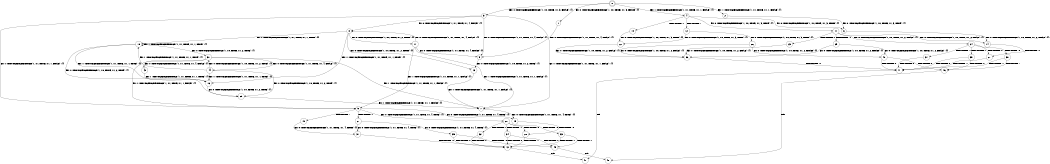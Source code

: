 digraph BCG {
size = "7, 10.5";
center = TRUE;
node [shape = circle];
0 [peripheries = 2];
0 -> 1 [label = "EX !0 !ATOMIC_EXCH_BRANCH (1, +0, TRUE, +1, 3, FALSE) !{}"];
0 -> 2 [label = "EX !1 !ATOMIC_EXCH_BRANCH (1, +1, TRUE, +1, 1, FALSE) !{}"];
0 -> 3 [label = "EX !0 !ATOMIC_EXCH_BRANCH (1, +0, TRUE, +1, 3, FALSE) !{}"];
0 -> 4 [label = "EX !1 !ATOMIC_EXCH_BRANCH (1, +1, TRUE, +1, 1, FALSE) !{}"];
1 -> 5 [label = "EX !0 !ATOMIC_EXCH_BRANCH (1, +1, TRUE, +1, 4, FALSE) !{}"];
2 -> 6 [label = "EX !0 !ATOMIC_EXCH_BRANCH (1, +0, TRUE, +1, 3, TRUE) !{}"];
3 -> 5 [label = "EX !0 !ATOMIC_EXCH_BRANCH (1, +1, TRUE, +1, 4, FALSE) !{}"];
3 -> 7 [label = "EX !1 !ATOMIC_EXCH_BRANCH (1, +1, TRUE, +1, 1, FALSE) !{}"];
3 -> 8 [label = "EX !0 !ATOMIC_EXCH_BRANCH (1, +1, TRUE, +1, 4, FALSE) !{}"];
3 -> 9 [label = "EX !1 !ATOMIC_EXCH_BRANCH (1, +1, TRUE, +1, 1, FALSE) !{}"];
4 -> 6 [label = "EX !0 !ATOMIC_EXCH_BRANCH (1, +0, TRUE, +1, 3, TRUE) !{}"];
4 -> 10 [label = "TERMINATE !1"];
4 -> 11 [label = "EX !0 !ATOMIC_EXCH_BRANCH (1, +0, TRUE, +1, 3, TRUE) !{}"];
4 -> 12 [label = "TERMINATE !1"];
5 -> 13 [label = "EX !0 !ATOMIC_EXCH_BRANCH (1, +0, TRUE, +1, 2, TRUE) !{}"];
6 -> 14 [label = "EX !0 !ATOMIC_EXCH_BRANCH (1, +0, TRUE, +1, 2, FALSE) !{}"];
7 -> 15 [label = "EX !0 !ATOMIC_EXCH_BRANCH (1, +1, TRUE, +1, 4, TRUE) !{}"];
8 -> 13 [label = "EX !0 !ATOMIC_EXCH_BRANCH (1, +0, TRUE, +1, 2, TRUE) !{}"];
8 -> 16 [label = "EX !1 !ATOMIC_EXCH_BRANCH (1, +1, TRUE, +1, 1, TRUE) !{}"];
8 -> 17 [label = "EX !0 !ATOMIC_EXCH_BRANCH (1, +0, TRUE, +1, 2, TRUE) !{}"];
8 -> 18 [label = "EX !1 !ATOMIC_EXCH_BRANCH (1, +1, TRUE, +1, 1, TRUE) !{}"];
9 -> 15 [label = "EX !0 !ATOMIC_EXCH_BRANCH (1, +1, TRUE, +1, 4, TRUE) !{}"];
9 -> 19 [label = "TERMINATE !1"];
9 -> 20 [label = "EX !0 !ATOMIC_EXCH_BRANCH (1, +1, TRUE, +1, 4, TRUE) !{}"];
9 -> 21 [label = "TERMINATE !1"];
10 -> 22 [label = "EX !0 !ATOMIC_EXCH_BRANCH (1, +0, TRUE, +1, 3, TRUE) !{}"];
11 -> 14 [label = "EX !0 !ATOMIC_EXCH_BRANCH (1, +0, TRUE, +1, 2, FALSE) !{}"];
11 -> 23 [label = "TERMINATE !1"];
11 -> 24 [label = "EX !0 !ATOMIC_EXCH_BRANCH (1, +0, TRUE, +1, 2, FALSE) !{}"];
11 -> 25 [label = "TERMINATE !1"];
12 -> 22 [label = "EX !0 !ATOMIC_EXCH_BRANCH (1, +0, TRUE, +1, 3, TRUE) !{}"];
12 -> 26 [label = "EX !0 !ATOMIC_EXCH_BRANCH (1, +0, TRUE, +1, 3, TRUE) !{}"];
13 -> 7 [label = "EX !1 !ATOMIC_EXCH_BRANCH (1, +1, TRUE, +1, 1, FALSE) !{}"];
14 -> 27 [label = "TERMINATE !0"];
15 -> 28 [label = "TERMINATE !0"];
16 -> 29 [label = "EX !0 !ATOMIC_EXCH_BRANCH (1, +0, TRUE, +1, 2, TRUE) !{}"];
17 -> 5 [label = "EX !0 !ATOMIC_EXCH_BRANCH (1, +1, TRUE, +1, 4, FALSE) !{}"];
17 -> 7 [label = "EX !1 !ATOMIC_EXCH_BRANCH (1, +1, TRUE, +1, 1, FALSE) !{}"];
17 -> 8 [label = "EX !0 !ATOMIC_EXCH_BRANCH (1, +1, TRUE, +1, 4, FALSE) !{}"];
17 -> 9 [label = "EX !1 !ATOMIC_EXCH_BRANCH (1, +1, TRUE, +1, 1, FALSE) !{}"];
18 -> 29 [label = "EX !0 !ATOMIC_EXCH_BRANCH (1, +0, TRUE, +1, 2, TRUE) !{}"];
18 -> 16 [label = "EX !1 !ATOMIC_EXCH_BRANCH (1, +1, TRUE, +1, 1, TRUE) !{}"];
18 -> 30 [label = "EX !0 !ATOMIC_EXCH_BRANCH (1, +0, TRUE, +1, 2, TRUE) !{}"];
18 -> 18 [label = "EX !1 !ATOMIC_EXCH_BRANCH (1, +1, TRUE, +1, 1, TRUE) !{}"];
19 -> 31 [label = "EX !0 !ATOMIC_EXCH_BRANCH (1, +1, TRUE, +1, 4, TRUE) !{}"];
20 -> 28 [label = "TERMINATE !0"];
20 -> 32 [label = "TERMINATE !1"];
20 -> 33 [label = "TERMINATE !0"];
20 -> 34 [label = "TERMINATE !1"];
21 -> 31 [label = "EX !0 !ATOMIC_EXCH_BRANCH (1, +1, TRUE, +1, 4, TRUE) !{}"];
21 -> 35 [label = "EX !0 !ATOMIC_EXCH_BRANCH (1, +1, TRUE, +1, 4, TRUE) !{}"];
22 -> 36 [label = "EX !0 !ATOMIC_EXCH_BRANCH (1, +0, TRUE, +1, 2, FALSE) !{}"];
23 -> 36 [label = "EX !0 !ATOMIC_EXCH_BRANCH (1, +0, TRUE, +1, 2, FALSE) !{}"];
24 -> 27 [label = "TERMINATE !0"];
24 -> 37 [label = "TERMINATE !1"];
24 -> 38 [label = "TERMINATE !0"];
24 -> 39 [label = "TERMINATE !1"];
25 -> 36 [label = "EX !0 !ATOMIC_EXCH_BRANCH (1, +0, TRUE, +1, 2, FALSE) !{}"];
25 -> 40 [label = "EX !0 !ATOMIC_EXCH_BRANCH (1, +0, TRUE, +1, 2, FALSE) !{}"];
26 -> 36 [label = "EX !0 !ATOMIC_EXCH_BRANCH (1, +0, TRUE, +1, 2, FALSE) !{}"];
26 -> 40 [label = "EX !0 !ATOMIC_EXCH_BRANCH (1, +0, TRUE, +1, 2, FALSE) !{}"];
27 -> 41 [label = "TERMINATE !1"];
28 -> 42 [label = "TERMINATE !1"];
29 -> 7 [label = "EX !1 !ATOMIC_EXCH_BRANCH (1, +1, TRUE, +1, 1, FALSE) !{}"];
30 -> 43 [label = "EX !0 !ATOMIC_EXCH_BRANCH (1, +1, TRUE, +1, 4, FALSE) !{}"];
30 -> 7 [label = "EX !1 !ATOMIC_EXCH_BRANCH (1, +1, TRUE, +1, 1, FALSE) !{}"];
30 -> 44 [label = "EX !0 !ATOMIC_EXCH_BRANCH (1, +1, TRUE, +1, 4, FALSE) !{}"];
30 -> 9 [label = "EX !1 !ATOMIC_EXCH_BRANCH (1, +1, TRUE, +1, 1, FALSE) !{}"];
31 -> 42 [label = "TERMINATE !0"];
32 -> 42 [label = "TERMINATE !0"];
33 -> 42 [label = "TERMINATE !1"];
33 -> 45 [label = "TERMINATE !1"];
34 -> 42 [label = "TERMINATE !0"];
34 -> 45 [label = "TERMINATE !0"];
35 -> 42 [label = "TERMINATE !0"];
35 -> 45 [label = "TERMINATE !0"];
36 -> 41 [label = "TERMINATE !0"];
37 -> 41 [label = "TERMINATE !0"];
38 -> 41 [label = "TERMINATE !1"];
38 -> 46 [label = "TERMINATE !1"];
39 -> 41 [label = "TERMINATE !0"];
39 -> 46 [label = "TERMINATE !0"];
40 -> 41 [label = "TERMINATE !0"];
40 -> 46 [label = "TERMINATE !0"];
41 -> 47 [label = "exit"];
42 -> 47 [label = "exit"];
43 -> 16 [label = "EX !1 !ATOMIC_EXCH_BRANCH (1, +1, TRUE, +1, 1, TRUE) !{}"];
44 -> 29 [label = "EX !0 !ATOMIC_EXCH_BRANCH (1, +0, TRUE, +1, 2, TRUE) !{}"];
44 -> 16 [label = "EX !1 !ATOMIC_EXCH_BRANCH (1, +1, TRUE, +1, 1, TRUE) !{}"];
44 -> 30 [label = "EX !0 !ATOMIC_EXCH_BRANCH (1, +0, TRUE, +1, 2, TRUE) !{}"];
44 -> 18 [label = "EX !1 !ATOMIC_EXCH_BRANCH (1, +1, TRUE, +1, 1, TRUE) !{}"];
45 -> 48 [label = "exit"];
46 -> 48 [label = "exit"];
}
